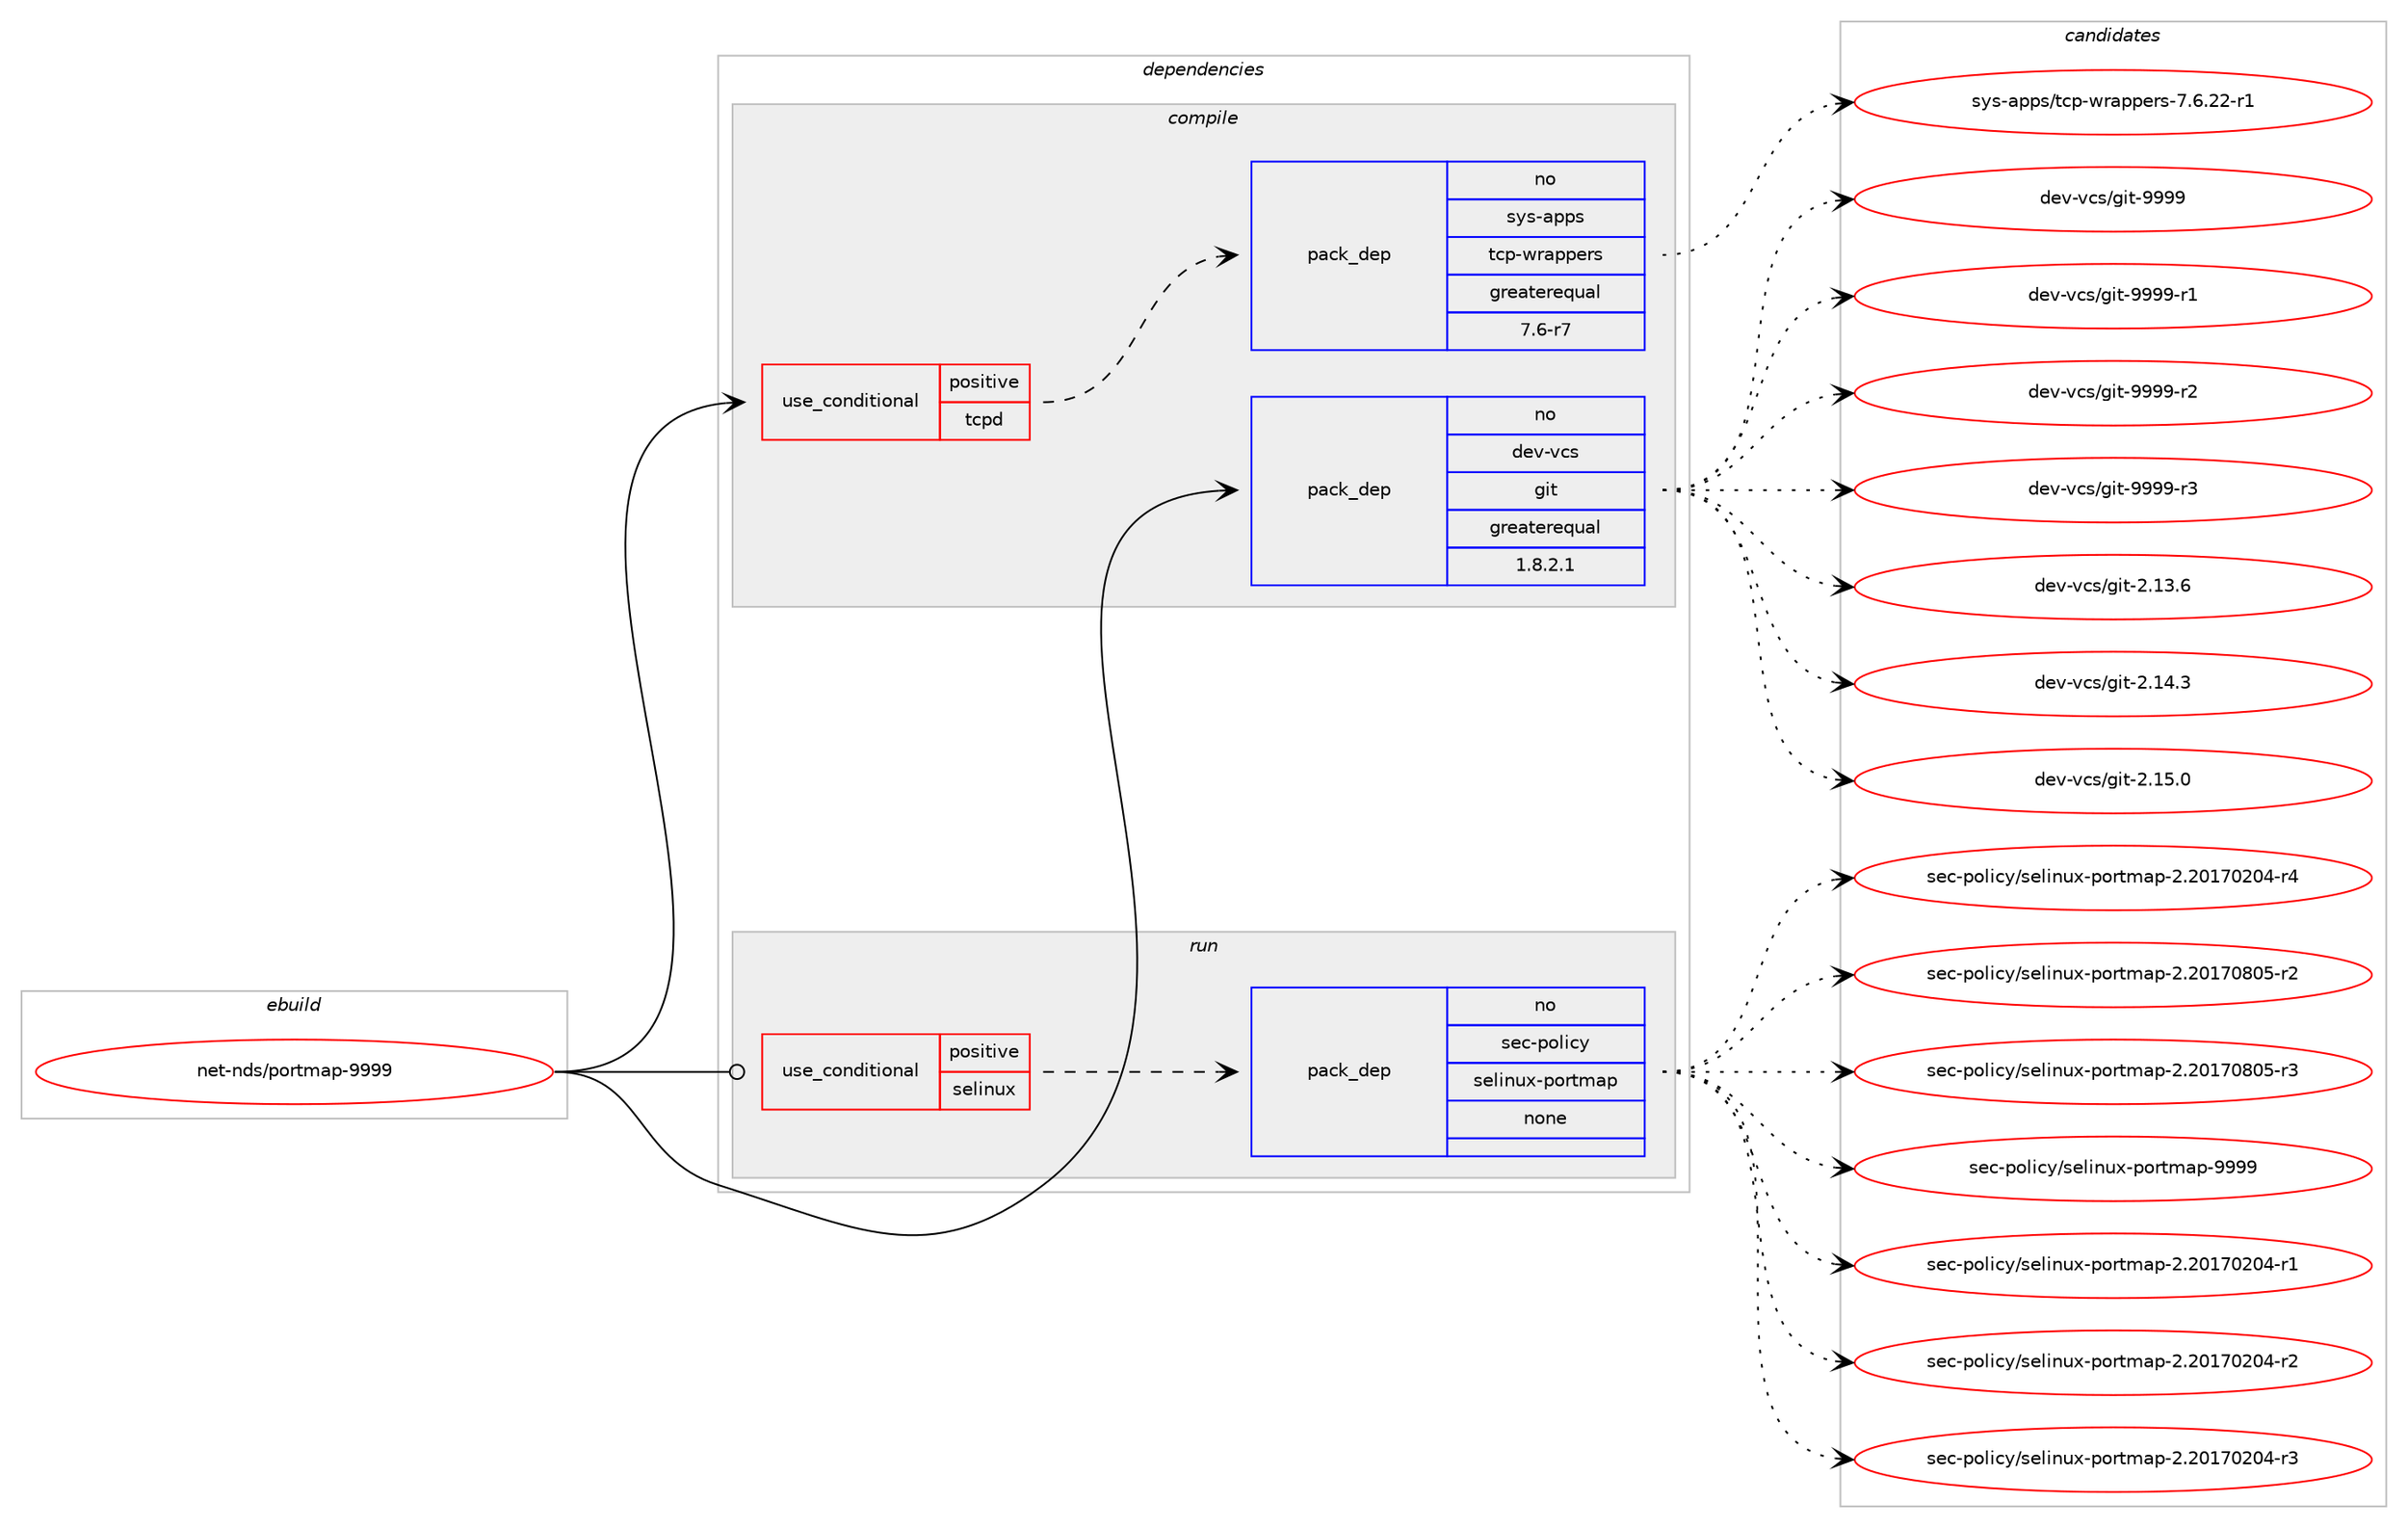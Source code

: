 digraph prolog {

# *************
# Graph options
# *************

newrank=true;
concentrate=true;
compound=true;
graph [rankdir=LR,fontname=Helvetica,fontsize=10,ranksep=1.5];#, ranksep=2.5, nodesep=0.2];
edge  [arrowhead=vee];
node  [fontname=Helvetica,fontsize=10];

# **********
# The ebuild
# **********

subgraph cluster_leftcol {
color=gray;
rank=same;
label=<<i>ebuild</i>>;
id [label="net-nds/portmap-9999", color=red, width=4, href="../net-nds/portmap-9999.svg"];
}

# ****************
# The dependencies
# ****************

subgraph cluster_midcol {
color=gray;
label=<<i>dependencies</i>>;
subgraph cluster_compile {
fillcolor="#eeeeee";
style=filled;
label=<<i>compile</i>>;
subgraph cond107047 {
dependency432977 [label=<<TABLE BORDER="0" CELLBORDER="1" CELLSPACING="0" CELLPADDING="4"><TR><TD ROWSPAN="3" CELLPADDING="10">use_conditional</TD></TR><TR><TD>positive</TD></TR><TR><TD>tcpd</TD></TR></TABLE>>, shape=none, color=red];
subgraph pack318484 {
dependency432978 [label=<<TABLE BORDER="0" CELLBORDER="1" CELLSPACING="0" CELLPADDING="4" WIDTH="220"><TR><TD ROWSPAN="6" CELLPADDING="30">pack_dep</TD></TR><TR><TD WIDTH="110">no</TD></TR><TR><TD>sys-apps</TD></TR><TR><TD>tcp-wrappers</TD></TR><TR><TD>greaterequal</TD></TR><TR><TD>7.6-r7</TD></TR></TABLE>>, shape=none, color=blue];
}
dependency432977:e -> dependency432978:w [weight=20,style="dashed",arrowhead="vee"];
}
id:e -> dependency432977:w [weight=20,style="solid",arrowhead="vee"];
subgraph pack318485 {
dependency432979 [label=<<TABLE BORDER="0" CELLBORDER="1" CELLSPACING="0" CELLPADDING="4" WIDTH="220"><TR><TD ROWSPAN="6" CELLPADDING="30">pack_dep</TD></TR><TR><TD WIDTH="110">no</TD></TR><TR><TD>dev-vcs</TD></TR><TR><TD>git</TD></TR><TR><TD>greaterequal</TD></TR><TR><TD>1.8.2.1</TD></TR></TABLE>>, shape=none, color=blue];
}
id:e -> dependency432979:w [weight=20,style="solid",arrowhead="vee"];
}
subgraph cluster_compileandrun {
fillcolor="#eeeeee";
style=filled;
label=<<i>compile and run</i>>;
}
subgraph cluster_run {
fillcolor="#eeeeee";
style=filled;
label=<<i>run</i>>;
subgraph cond107048 {
dependency432980 [label=<<TABLE BORDER="0" CELLBORDER="1" CELLSPACING="0" CELLPADDING="4"><TR><TD ROWSPAN="3" CELLPADDING="10">use_conditional</TD></TR><TR><TD>positive</TD></TR><TR><TD>selinux</TD></TR></TABLE>>, shape=none, color=red];
subgraph pack318486 {
dependency432981 [label=<<TABLE BORDER="0" CELLBORDER="1" CELLSPACING="0" CELLPADDING="4" WIDTH="220"><TR><TD ROWSPAN="6" CELLPADDING="30">pack_dep</TD></TR><TR><TD WIDTH="110">no</TD></TR><TR><TD>sec-policy</TD></TR><TR><TD>selinux-portmap</TD></TR><TR><TD>none</TD></TR><TR><TD></TD></TR></TABLE>>, shape=none, color=blue];
}
dependency432980:e -> dependency432981:w [weight=20,style="dashed",arrowhead="vee"];
}
id:e -> dependency432980:w [weight=20,style="solid",arrowhead="odot"];
}
}

# **************
# The candidates
# **************

subgraph cluster_choices {
rank=same;
color=gray;
label=<<i>candidates</i>>;

subgraph choice318484 {
color=black;
nodesep=1;
choice115121115459711211211547116991124511911497112112101114115455546544650504511449 [label="sys-apps/tcp-wrappers-7.6.22-r1", color=red, width=4,href="../sys-apps/tcp-wrappers-7.6.22-r1.svg"];
dependency432978:e -> choice115121115459711211211547116991124511911497112112101114115455546544650504511449:w [style=dotted,weight="100"];
}
subgraph choice318485 {
color=black;
nodesep=1;
choice10010111845118991154710310511645504649514654 [label="dev-vcs/git-2.13.6", color=red, width=4,href="../dev-vcs/git-2.13.6.svg"];
choice10010111845118991154710310511645504649524651 [label="dev-vcs/git-2.14.3", color=red, width=4,href="../dev-vcs/git-2.14.3.svg"];
choice10010111845118991154710310511645504649534648 [label="dev-vcs/git-2.15.0", color=red, width=4,href="../dev-vcs/git-2.15.0.svg"];
choice1001011184511899115471031051164557575757 [label="dev-vcs/git-9999", color=red, width=4,href="../dev-vcs/git-9999.svg"];
choice10010111845118991154710310511645575757574511449 [label="dev-vcs/git-9999-r1", color=red, width=4,href="../dev-vcs/git-9999-r1.svg"];
choice10010111845118991154710310511645575757574511450 [label="dev-vcs/git-9999-r2", color=red, width=4,href="../dev-vcs/git-9999-r2.svg"];
choice10010111845118991154710310511645575757574511451 [label="dev-vcs/git-9999-r3", color=red, width=4,href="../dev-vcs/git-9999-r3.svg"];
dependency432979:e -> choice10010111845118991154710310511645504649514654:w [style=dotted,weight="100"];
dependency432979:e -> choice10010111845118991154710310511645504649524651:w [style=dotted,weight="100"];
dependency432979:e -> choice10010111845118991154710310511645504649534648:w [style=dotted,weight="100"];
dependency432979:e -> choice1001011184511899115471031051164557575757:w [style=dotted,weight="100"];
dependency432979:e -> choice10010111845118991154710310511645575757574511449:w [style=dotted,weight="100"];
dependency432979:e -> choice10010111845118991154710310511645575757574511450:w [style=dotted,weight="100"];
dependency432979:e -> choice10010111845118991154710310511645575757574511451:w [style=dotted,weight="100"];
}
subgraph choice318486 {
color=black;
nodesep=1;
choice11510199451121111081059912147115101108105110117120451121111141161099711245504650484955485048524511449 [label="sec-policy/selinux-portmap-2.20170204-r1", color=red, width=4,href="../sec-policy/selinux-portmap-2.20170204-r1.svg"];
choice11510199451121111081059912147115101108105110117120451121111141161099711245504650484955485048524511450 [label="sec-policy/selinux-portmap-2.20170204-r2", color=red, width=4,href="../sec-policy/selinux-portmap-2.20170204-r2.svg"];
choice11510199451121111081059912147115101108105110117120451121111141161099711245504650484955485048524511451 [label="sec-policy/selinux-portmap-2.20170204-r3", color=red, width=4,href="../sec-policy/selinux-portmap-2.20170204-r3.svg"];
choice11510199451121111081059912147115101108105110117120451121111141161099711245504650484955485048524511452 [label="sec-policy/selinux-portmap-2.20170204-r4", color=red, width=4,href="../sec-policy/selinux-portmap-2.20170204-r4.svg"];
choice11510199451121111081059912147115101108105110117120451121111141161099711245504650484955485648534511450 [label="sec-policy/selinux-portmap-2.20170805-r2", color=red, width=4,href="../sec-policy/selinux-portmap-2.20170805-r2.svg"];
choice11510199451121111081059912147115101108105110117120451121111141161099711245504650484955485648534511451 [label="sec-policy/selinux-portmap-2.20170805-r3", color=red, width=4,href="../sec-policy/selinux-portmap-2.20170805-r3.svg"];
choice1151019945112111108105991214711510110810511011712045112111114116109971124557575757 [label="sec-policy/selinux-portmap-9999", color=red, width=4,href="../sec-policy/selinux-portmap-9999.svg"];
dependency432981:e -> choice11510199451121111081059912147115101108105110117120451121111141161099711245504650484955485048524511449:w [style=dotted,weight="100"];
dependency432981:e -> choice11510199451121111081059912147115101108105110117120451121111141161099711245504650484955485048524511450:w [style=dotted,weight="100"];
dependency432981:e -> choice11510199451121111081059912147115101108105110117120451121111141161099711245504650484955485048524511451:w [style=dotted,weight="100"];
dependency432981:e -> choice11510199451121111081059912147115101108105110117120451121111141161099711245504650484955485048524511452:w [style=dotted,weight="100"];
dependency432981:e -> choice11510199451121111081059912147115101108105110117120451121111141161099711245504650484955485648534511450:w [style=dotted,weight="100"];
dependency432981:e -> choice11510199451121111081059912147115101108105110117120451121111141161099711245504650484955485648534511451:w [style=dotted,weight="100"];
dependency432981:e -> choice1151019945112111108105991214711510110810511011712045112111114116109971124557575757:w [style=dotted,weight="100"];
}
}

}
